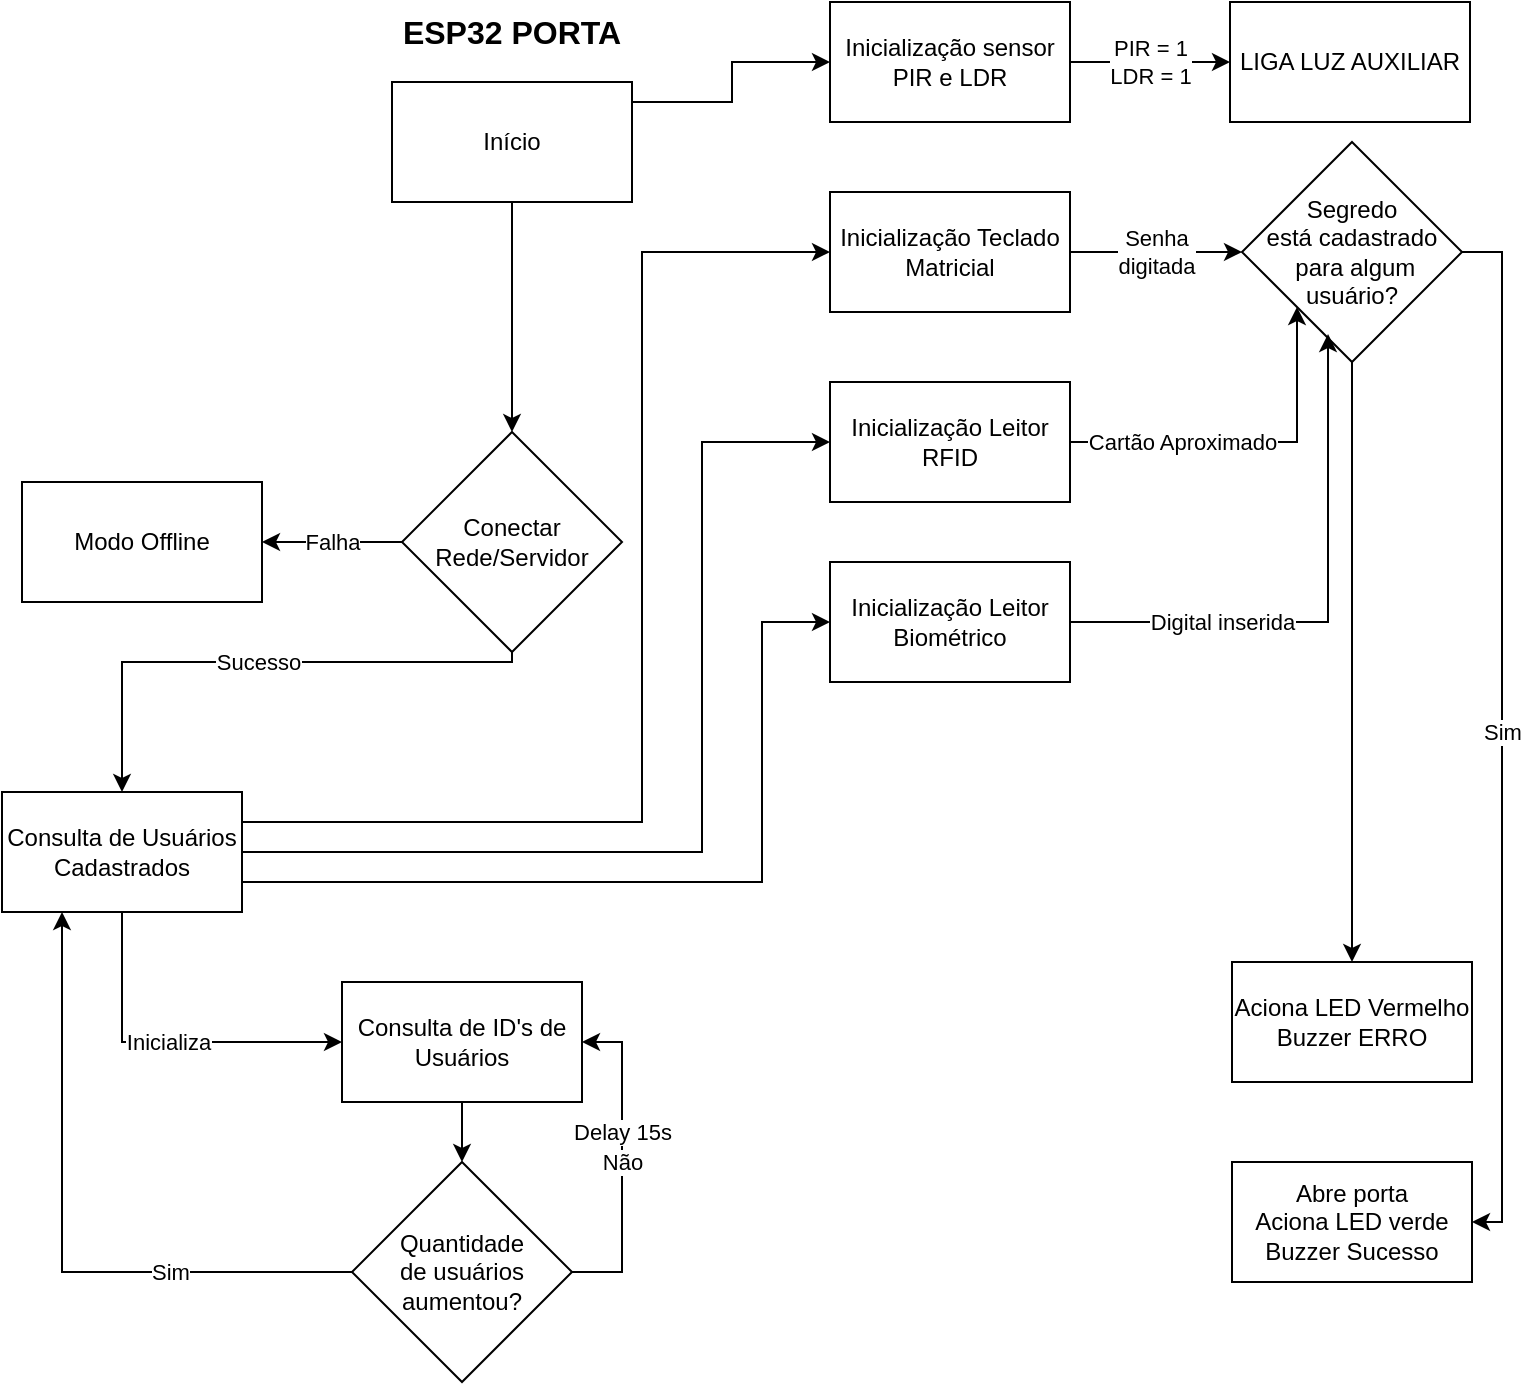 <mxfile version="21.2.7" type="device">
  <diagram name="Página-1" id="lHg9ucBRZU4MC8yE_gh6">
    <mxGraphModel dx="1257" dy="680" grid="1" gridSize="10" guides="1" tooltips="1" connect="1" arrows="1" fold="1" page="1" pageScale="1" pageWidth="827" pageHeight="1169" math="0" shadow="0">
      <root>
        <mxCell id="0" />
        <mxCell id="1" parent="0" />
        <mxCell id="AduboDJ0jxMKq9eSyYHY-11" value="" style="edgeStyle=orthogonalEdgeStyle;rounded=0;orthogonalLoop=1;jettySize=auto;html=1;" edge="1" parent="1" source="AduboDJ0jxMKq9eSyYHY-1" target="AduboDJ0jxMKq9eSyYHY-10">
          <mxGeometry relative="1" as="geometry" />
        </mxCell>
        <mxCell id="AduboDJ0jxMKq9eSyYHY-28" value="" style="edgeStyle=orthogonalEdgeStyle;rounded=0;orthogonalLoop=1;jettySize=auto;html=1;" edge="1" parent="1" source="AduboDJ0jxMKq9eSyYHY-1" target="AduboDJ0jxMKq9eSyYHY-27">
          <mxGeometry relative="1" as="geometry">
            <Array as="points">
              <mxPoint x="365" y="90" />
              <mxPoint x="365" y="70" />
            </Array>
          </mxGeometry>
        </mxCell>
        <mxCell id="AduboDJ0jxMKq9eSyYHY-1" value="Início" style="rounded=0;whiteSpace=wrap;html=1;" vertex="1" parent="1">
          <mxGeometry x="195" y="80" width="120" height="60" as="geometry" />
        </mxCell>
        <mxCell id="AduboDJ0jxMKq9eSyYHY-2" value="&lt;b&gt;&lt;font style=&quot;font-size: 16px;&quot;&gt;ESP32 PORTA&lt;/font&gt;&lt;/b&gt;" style="text;html=1;strokeColor=none;fillColor=none;align=center;verticalAlign=middle;whiteSpace=wrap;rounded=0;" vertex="1" parent="1">
          <mxGeometry x="190" y="40" width="130" height="30" as="geometry" />
        </mxCell>
        <mxCell id="AduboDJ0jxMKq9eSyYHY-13" value="Falha" style="edgeStyle=orthogonalEdgeStyle;rounded=0;orthogonalLoop=1;jettySize=auto;html=1;" edge="1" parent="1" source="AduboDJ0jxMKq9eSyYHY-10" target="AduboDJ0jxMKq9eSyYHY-12">
          <mxGeometry relative="1" as="geometry" />
        </mxCell>
        <mxCell id="AduboDJ0jxMKq9eSyYHY-47" value="Sucesso" style="edgeStyle=orthogonalEdgeStyle;rounded=0;orthogonalLoop=1;jettySize=auto;html=1;entryX=0.5;entryY=0;entryDx=0;entryDy=0;" edge="1" parent="1" source="AduboDJ0jxMKq9eSyYHY-10" target="AduboDJ0jxMKq9eSyYHY-15">
          <mxGeometry relative="1" as="geometry">
            <Array as="points">
              <mxPoint x="255" y="370" />
              <mxPoint x="60" y="370" />
            </Array>
          </mxGeometry>
        </mxCell>
        <mxCell id="AduboDJ0jxMKq9eSyYHY-10" value="Conectar&lt;br&gt;Rede/Servidor" style="rhombus;whiteSpace=wrap;html=1;rounded=0;" vertex="1" parent="1">
          <mxGeometry x="200" y="255" width="110" height="110" as="geometry" />
        </mxCell>
        <mxCell id="AduboDJ0jxMKq9eSyYHY-12" value="Modo Offline" style="whiteSpace=wrap;html=1;rounded=0;" vertex="1" parent="1">
          <mxGeometry x="10" y="280" width="120" height="60" as="geometry" />
        </mxCell>
        <mxCell id="AduboDJ0jxMKq9eSyYHY-25" value="Inicializa" style="edgeStyle=orthogonalEdgeStyle;rounded=0;orthogonalLoop=1;jettySize=auto;html=1;entryX=0;entryY=0.5;entryDx=0;entryDy=0;exitX=0.5;exitY=1;exitDx=0;exitDy=0;" edge="1" parent="1" source="AduboDJ0jxMKq9eSyYHY-15" target="AduboDJ0jxMKq9eSyYHY-17">
          <mxGeometry relative="1" as="geometry" />
        </mxCell>
        <mxCell id="AduboDJ0jxMKq9eSyYHY-51" style="edgeStyle=orthogonalEdgeStyle;rounded=0;orthogonalLoop=1;jettySize=auto;html=1;entryX=0;entryY=0.5;entryDx=0;entryDy=0;exitX=1;exitY=0.25;exitDx=0;exitDy=0;" edge="1" parent="1" source="AduboDJ0jxMKq9eSyYHY-15" target="AduboDJ0jxMKq9eSyYHY-37">
          <mxGeometry relative="1" as="geometry">
            <Array as="points">
              <mxPoint x="320" y="450" />
              <mxPoint x="320" y="165" />
            </Array>
          </mxGeometry>
        </mxCell>
        <mxCell id="AduboDJ0jxMKq9eSyYHY-52" style="edgeStyle=orthogonalEdgeStyle;rounded=0;orthogonalLoop=1;jettySize=auto;html=1;exitX=1;exitY=0.5;exitDx=0;exitDy=0;entryX=0;entryY=0.5;entryDx=0;entryDy=0;" edge="1" parent="1" source="AduboDJ0jxMKq9eSyYHY-15" target="AduboDJ0jxMKq9eSyYHY-49">
          <mxGeometry relative="1" as="geometry">
            <Array as="points">
              <mxPoint x="350" y="465" />
              <mxPoint x="350" y="260" />
            </Array>
          </mxGeometry>
        </mxCell>
        <mxCell id="AduboDJ0jxMKq9eSyYHY-56" style="edgeStyle=orthogonalEdgeStyle;rounded=0;orthogonalLoop=1;jettySize=auto;html=1;exitX=1;exitY=0.75;exitDx=0;exitDy=0;entryX=0;entryY=0.5;entryDx=0;entryDy=0;" edge="1" parent="1" source="AduboDJ0jxMKq9eSyYHY-15" target="AduboDJ0jxMKq9eSyYHY-54">
          <mxGeometry relative="1" as="geometry">
            <Array as="points">
              <mxPoint x="380" y="480" />
              <mxPoint x="380" y="350" />
            </Array>
          </mxGeometry>
        </mxCell>
        <mxCell id="AduboDJ0jxMKq9eSyYHY-15" value="Consulta de Usuários Cadastrados" style="whiteSpace=wrap;html=1;rounded=0;" vertex="1" parent="1">
          <mxGeometry y="435" width="120" height="60" as="geometry" />
        </mxCell>
        <mxCell id="AduboDJ0jxMKq9eSyYHY-19" value="" style="edgeStyle=orthogonalEdgeStyle;rounded=0;orthogonalLoop=1;jettySize=auto;html=1;" edge="1" parent="1" source="AduboDJ0jxMKq9eSyYHY-17" target="AduboDJ0jxMKq9eSyYHY-18">
          <mxGeometry relative="1" as="geometry" />
        </mxCell>
        <mxCell id="AduboDJ0jxMKq9eSyYHY-17" value="Consulta de ID&#39;s de Usuários" style="rounded=0;whiteSpace=wrap;html=1;" vertex="1" parent="1">
          <mxGeometry x="170" y="530" width="120" height="60" as="geometry" />
        </mxCell>
        <mxCell id="AduboDJ0jxMKq9eSyYHY-22" value="Sim" style="edgeStyle=orthogonalEdgeStyle;rounded=0;orthogonalLoop=1;jettySize=auto;html=1;entryX=0.25;entryY=1;entryDx=0;entryDy=0;" edge="1" parent="1" source="AduboDJ0jxMKq9eSyYHY-18" target="AduboDJ0jxMKq9eSyYHY-15">
          <mxGeometry x="-0.436" relative="1" as="geometry">
            <Array as="points">
              <mxPoint x="30" y="675" />
            </Array>
            <mxPoint as="offset" />
          </mxGeometry>
        </mxCell>
        <mxCell id="AduboDJ0jxMKq9eSyYHY-23" value="Não" style="edgeStyle=orthogonalEdgeStyle;rounded=0;orthogonalLoop=1;jettySize=auto;html=1;entryX=1;entryY=0.5;entryDx=0;entryDy=0;" edge="1" parent="1" source="AduboDJ0jxMKq9eSyYHY-18" target="AduboDJ0jxMKq9eSyYHY-17">
          <mxGeometry relative="1" as="geometry">
            <Array as="points">
              <mxPoint x="310" y="675" />
              <mxPoint x="310" y="560" />
            </Array>
          </mxGeometry>
        </mxCell>
        <mxCell id="AduboDJ0jxMKq9eSyYHY-24" value="Delay 15s" style="edgeLabel;html=1;align=center;verticalAlign=middle;resizable=0;points=[];" vertex="1" connectable="0" parent="AduboDJ0jxMKq9eSyYHY-23">
          <mxGeometry x="0.388" relative="1" as="geometry">
            <mxPoint y="16" as="offset" />
          </mxGeometry>
        </mxCell>
        <mxCell id="AduboDJ0jxMKq9eSyYHY-18" value="Quantidade &lt;br&gt;de usuários &lt;br&gt;aumentou?" style="rhombus;whiteSpace=wrap;html=1;rounded=0;" vertex="1" parent="1">
          <mxGeometry x="175" y="620" width="110" height="110" as="geometry" />
        </mxCell>
        <mxCell id="AduboDJ0jxMKq9eSyYHY-30" value="PIR = 1&lt;br&gt;LDR = 1" style="edgeStyle=orthogonalEdgeStyle;rounded=0;orthogonalLoop=1;jettySize=auto;html=1;" edge="1" parent="1" source="AduboDJ0jxMKq9eSyYHY-27" target="AduboDJ0jxMKq9eSyYHY-29">
          <mxGeometry relative="1" as="geometry" />
        </mxCell>
        <mxCell id="AduboDJ0jxMKq9eSyYHY-27" value="Inicialização sensor PIR e LDR" style="rounded=0;whiteSpace=wrap;html=1;" vertex="1" parent="1">
          <mxGeometry x="414" y="40" width="120" height="60" as="geometry" />
        </mxCell>
        <mxCell id="AduboDJ0jxMKq9eSyYHY-29" value="LIGA LUZ AUXILIAR" style="whiteSpace=wrap;html=1;rounded=0;" vertex="1" parent="1">
          <mxGeometry x="614" y="40" width="120" height="60" as="geometry" />
        </mxCell>
        <mxCell id="AduboDJ0jxMKq9eSyYHY-39" value="Senha &lt;br&gt;digitada" style="edgeStyle=orthogonalEdgeStyle;rounded=0;orthogonalLoop=1;jettySize=auto;html=1;entryX=0;entryY=0.5;entryDx=0;entryDy=0;" edge="1" parent="1" source="AduboDJ0jxMKq9eSyYHY-37" target="AduboDJ0jxMKq9eSyYHY-40">
          <mxGeometry relative="1" as="geometry">
            <mxPoint x="614" y="150" as="targetPoint" />
          </mxGeometry>
        </mxCell>
        <mxCell id="AduboDJ0jxMKq9eSyYHY-37" value="Inicialização Teclado Matricial" style="rounded=0;whiteSpace=wrap;html=1;" vertex="1" parent="1">
          <mxGeometry x="414" y="135" width="120" height="60" as="geometry" />
        </mxCell>
        <mxCell id="AduboDJ0jxMKq9eSyYHY-42" value="Sim" style="edgeStyle=orthogonalEdgeStyle;rounded=0;orthogonalLoop=1;jettySize=auto;html=1;exitX=1;exitY=0.5;exitDx=0;exitDy=0;" edge="1" parent="1" source="AduboDJ0jxMKq9eSyYHY-40" target="AduboDJ0jxMKq9eSyYHY-41">
          <mxGeometry relative="1" as="geometry">
            <Array as="points">
              <mxPoint x="750" y="165" />
              <mxPoint x="750" y="650" />
            </Array>
          </mxGeometry>
        </mxCell>
        <mxCell id="AduboDJ0jxMKq9eSyYHY-44" value="" style="edgeStyle=orthogonalEdgeStyle;rounded=0;orthogonalLoop=1;jettySize=auto;html=1;" edge="1" parent="1" source="AduboDJ0jxMKq9eSyYHY-40" target="AduboDJ0jxMKq9eSyYHY-43">
          <mxGeometry relative="1" as="geometry">
            <Array as="points">
              <mxPoint x="675" y="310" />
            </Array>
          </mxGeometry>
        </mxCell>
        <mxCell id="AduboDJ0jxMKq9eSyYHY-40" value="Segredo &lt;br&gt;está cadastrado&lt;br&gt;&amp;nbsp;para algum usuário?" style="rhombus;whiteSpace=wrap;html=1;" vertex="1" parent="1">
          <mxGeometry x="620" y="110" width="110" height="110" as="geometry" />
        </mxCell>
        <mxCell id="AduboDJ0jxMKq9eSyYHY-41" value="Abre porta&lt;br&gt;Aciona LED verde&lt;br&gt;Buzzer Sucesso" style="whiteSpace=wrap;html=1;" vertex="1" parent="1">
          <mxGeometry x="615" y="620" width="120" height="60" as="geometry" />
        </mxCell>
        <mxCell id="AduboDJ0jxMKq9eSyYHY-43" value="Aciona LED Vermelho&lt;br&gt;Buzzer ERRO" style="whiteSpace=wrap;html=1;" vertex="1" parent="1">
          <mxGeometry x="615" y="520" width="120" height="60" as="geometry" />
        </mxCell>
        <mxCell id="AduboDJ0jxMKq9eSyYHY-53" value="Cartão Aproximado" style="edgeStyle=orthogonalEdgeStyle;rounded=0;orthogonalLoop=1;jettySize=auto;html=1;entryX=0;entryY=1;entryDx=0;entryDy=0;" edge="1" parent="1" source="AduboDJ0jxMKq9eSyYHY-49" target="AduboDJ0jxMKq9eSyYHY-40">
          <mxGeometry x="-0.381" relative="1" as="geometry">
            <mxPoint as="offset" />
          </mxGeometry>
        </mxCell>
        <mxCell id="AduboDJ0jxMKq9eSyYHY-49" value="Inicialização Leitor RFID" style="rounded=0;whiteSpace=wrap;html=1;" vertex="1" parent="1">
          <mxGeometry x="414" y="230" width="120" height="60" as="geometry" />
        </mxCell>
        <mxCell id="AduboDJ0jxMKq9eSyYHY-55" value="Digital inserida" style="edgeStyle=orthogonalEdgeStyle;rounded=0;orthogonalLoop=1;jettySize=auto;html=1;entryX=0.391;entryY=0.873;entryDx=0;entryDy=0;entryPerimeter=0;" edge="1" parent="1" source="AduboDJ0jxMKq9eSyYHY-54" target="AduboDJ0jxMKq9eSyYHY-40">
          <mxGeometry x="-0.443" relative="1" as="geometry">
            <mxPoint as="offset" />
          </mxGeometry>
        </mxCell>
        <mxCell id="AduboDJ0jxMKq9eSyYHY-54" value="Inicialização Leitor Biométrico" style="rounded=0;whiteSpace=wrap;html=1;" vertex="1" parent="1">
          <mxGeometry x="414" y="320" width="120" height="60" as="geometry" />
        </mxCell>
      </root>
    </mxGraphModel>
  </diagram>
</mxfile>
